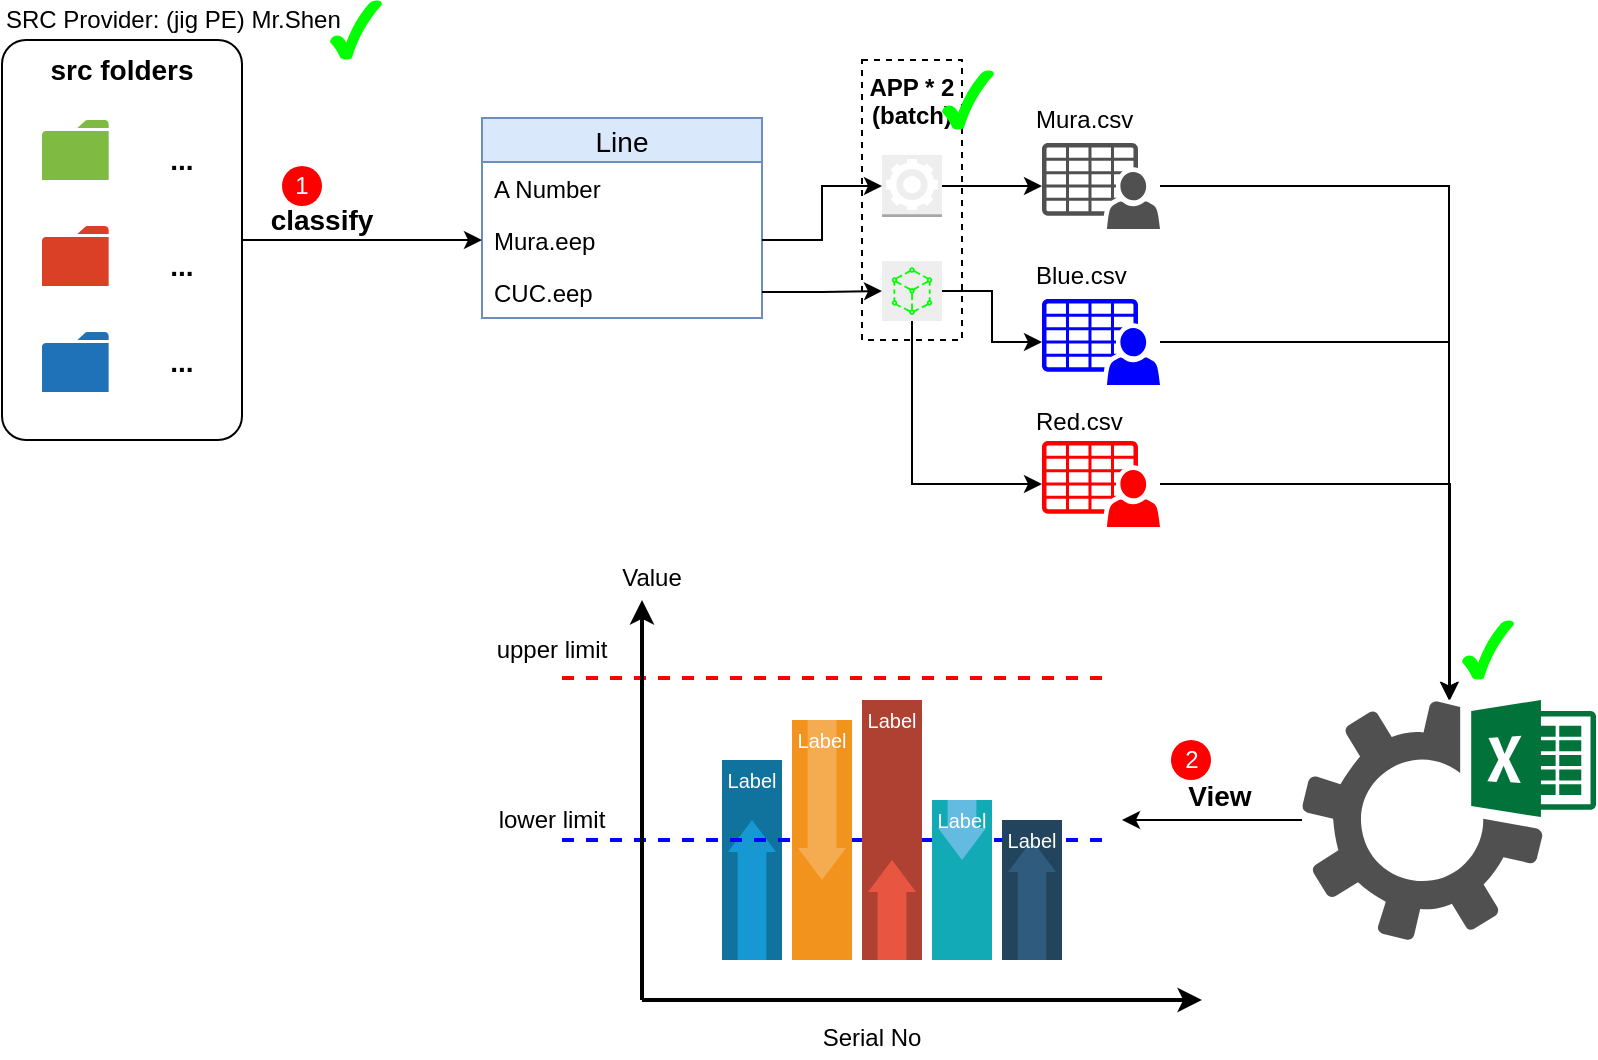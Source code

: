 <mxfile version="14.6.13" type="device"><diagram id="gnUcIg6OlU5VXcWs2XkH" name="Page-1"><mxGraphModel dx="922" dy="568" grid="1" gridSize="10" guides="1" tooltips="1" connect="1" arrows="1" fold="1" page="1" pageScale="1" pageWidth="850" pageHeight="1100" math="0" shadow="0"><root><mxCell id="0"/><mxCell id="1" parent="0"/><mxCell id="13" value="Line" style="swimlane;fontStyle=0;childLayout=stackLayout;horizontal=1;startSize=22;fillColor=#dae8fc;horizontalStack=0;resizeParent=1;resizeParentMax=0;resizeLast=0;collapsible=1;marginBottom=0;swimlaneFillColor=#ffffff;align=center;fontSize=14;strokeColor=#6c8ebf;" parent="1" vertex="1"><mxGeometry x="280" y="100" width="140" height="100" as="geometry"/></mxCell><mxCell id="14" value="A Number" style="text;strokeColor=none;fillColor=none;spacingLeft=4;spacingRight=4;overflow=hidden;rotatable=0;points=[[0,0.5],[1,0.5]];portConstraint=eastwest;fontSize=12;" parent="13" vertex="1"><mxGeometry y="22" width="140" height="26" as="geometry"/></mxCell><mxCell id="15" value="Mura.eep" style="text;strokeColor=none;fillColor=none;spacingLeft=4;spacingRight=4;overflow=hidden;rotatable=0;points=[[0,0.5],[1,0.5]];portConstraint=eastwest;fontSize=12;" parent="13" vertex="1"><mxGeometry y="48" width="140" height="26" as="geometry"/></mxCell><mxCell id="16" value="CUC.eep" style="text;strokeColor=none;fillColor=none;spacingLeft=4;spacingRight=4;overflow=hidden;rotatable=0;points=[[0,0.5],[1,0.5]];portConstraint=eastwest;fontSize=12;" parent="13" vertex="1"><mxGeometry y="74" width="140" height="26" as="geometry"/></mxCell><mxCell id="30" style="edgeStyle=orthogonalEdgeStyle;rounded=0;orthogonalLoop=1;jettySize=auto;html=1;exitX=1;exitY=0.5;exitDx=0;exitDy=0;entryX=0;entryY=0.5;entryDx=0;entryDy=0;fontSize=14;" parent="1" source="17" target="15" edge="1"><mxGeometry relative="1" as="geometry"/></mxCell><mxCell id="17" value="src folders" style="strokeWidth=1;rounded=1;arcSize=10;whiteSpace=wrap;html=1;align=center;fontSize=14;fontStyle=1;verticalAlign=top;" parent="1" vertex="1"><mxGeometry x="40" y="61" width="120" height="200" as="geometry"/></mxCell><mxCell id="18" value="" style="pointerEvents=1;shadow=0;dashed=0;html=1;strokeColor=none;labelPosition=center;verticalLabelPosition=bottom;verticalAlign=top;outlineConnect=0;align=center;shape=mxgraph.office.concepts.folder;fillColor=#7FBA42;aspect=fixed;" parent="1" vertex="1"><mxGeometry x="60" y="101" width="33.33" height="30" as="geometry"/></mxCell><mxCell id="20" value="" style="pointerEvents=1;shadow=0;dashed=0;html=1;strokeColor=none;labelPosition=center;verticalLabelPosition=bottom;verticalAlign=top;outlineConnect=0;align=center;shape=mxgraph.office.concepts.folder;fillColor=#DA4026;aspect=fixed;" parent="1" vertex="1"><mxGeometry x="60" y="154" width="33.33" height="30" as="geometry"/></mxCell><mxCell id="21" value="" style="pointerEvents=1;shadow=0;dashed=0;html=1;strokeColor=none;labelPosition=center;verticalLabelPosition=bottom;verticalAlign=top;outlineConnect=0;align=center;shape=mxgraph.office.concepts.folder;fillColor=#2072B8;aspect=fixed;" parent="1" vertex="1"><mxGeometry x="60" y="207" width="33.33" height="30" as="geometry"/></mxCell><mxCell id="22" value="..." style="text;html=1;strokeColor=none;fillColor=none;align=center;verticalAlign=middle;whiteSpace=wrap;rounded=0;fontSize=14;fontStyle=1" parent="1" vertex="1"><mxGeometry x="110" y="212" width="40" height="20" as="geometry"/></mxCell><mxCell id="23" value="..." style="text;html=1;strokeColor=none;fillColor=none;align=center;verticalAlign=middle;whiteSpace=wrap;rounded=0;fontSize=14;fontStyle=1" parent="1" vertex="1"><mxGeometry x="110" y="164" width="40" height="20" as="geometry"/></mxCell><mxCell id="24" value="..." style="text;html=1;strokeColor=none;fillColor=none;align=center;verticalAlign=middle;whiteSpace=wrap;rounded=0;fontSize=14;fontStyle=1" parent="1" vertex="1"><mxGeometry x="110" y="111" width="40" height="20" as="geometry"/></mxCell><mxCell id="31" value="classify" style="text;html=1;strokeColor=none;fillColor=none;align=center;verticalAlign=middle;whiteSpace=wrap;rounded=0;fontSize=14;fontStyle=1" parent="1" vertex="1"><mxGeometry x="170" y="141" width="60" height="20" as="geometry"/></mxCell><mxCell id="32" value="1" style="ellipse;whiteSpace=wrap;html=1;aspect=fixed;strokeWidth=1;fontSize=12;align=center;verticalAlign=middle;fillColor=#FF0000;strokeColor=none;fontColor=#FFFFFF;" parent="1" vertex="1"><mxGeometry x="180" y="124" width="20" height="20" as="geometry"/></mxCell><mxCell id="41" style="edgeStyle=orthogonalEdgeStyle;rounded=0;orthogonalLoop=1;jettySize=auto;html=1;exitX=1;exitY=0.5;exitDx=0;exitDy=0;exitPerimeter=0;fontSize=12;fontColor=#FFFFFF;" parent="1" source="36" target="40" edge="1"><mxGeometry relative="1" as="geometry"/></mxCell><mxCell id="36" value="" style="outlineConnect=0;dashed=0;verticalLabelPosition=bottom;verticalAlign=top;align=center;html=1;shape=mxgraph.aws3.worker;fillColor=#eeeeee;strokeWidth=1;fontSize=12;strokeColor=#00FF00;" parent="1" vertex="1"><mxGeometry x="480" y="118.5" width="30" height="31" as="geometry"/></mxCell><mxCell id="43" style="edgeStyle=orthogonalEdgeStyle;rounded=0;orthogonalLoop=1;jettySize=auto;html=1;fontSize=12;fontColor=#FFFFFF;" parent="1" source="37" target="42" edge="1"><mxGeometry relative="1" as="geometry"/></mxCell><mxCell id="37" value="" style="outlineConnect=0;gradientDirection=north;fillColor=#eeeeee;strokeColor=#00FF00;dashed=0;verticalLabelPosition=bottom;verticalAlign=top;align=center;html=1;fontSize=12;fontStyle=0;aspect=fixed;shape=mxgraph.aws4.resourceIcon;resIcon=mxgraph.aws4.app_mesh;" parent="1" vertex="1"><mxGeometry x="480" y="171.5" width="30" height="30" as="geometry"/></mxCell><mxCell id="38" style="edgeStyle=orthogonalEdgeStyle;rounded=0;orthogonalLoop=1;jettySize=auto;html=1;exitX=1;exitY=0.5;exitDx=0;exitDy=0;entryX=0;entryY=0.5;entryDx=0;entryDy=0;entryPerimeter=0;fontSize=12;fontColor=#FFFFFF;" parent="1" source="15" target="36" edge="1"><mxGeometry relative="1" as="geometry"/></mxCell><mxCell id="39" style="edgeStyle=orthogonalEdgeStyle;rounded=0;orthogonalLoop=1;jettySize=auto;html=1;exitX=1;exitY=0.5;exitDx=0;exitDy=0;fontSize=12;fontColor=#FFFFFF;" parent="1" source="16" target="37" edge="1"><mxGeometry relative="1" as="geometry"/></mxCell><mxCell id="64" style="edgeStyle=orthogonalEdgeStyle;rounded=0;orthogonalLoop=1;jettySize=auto;html=1;startArrow=none;startFill=0;endArrow=classic;endFill=1;fontSize=12;fontColor=#000000;" parent="1" source="40" target="63" edge="1"><mxGeometry relative="1" as="geometry"/></mxCell><mxCell id="40" value="" style="pointerEvents=1;shadow=0;dashed=0;html=1;strokeColor=none;fillColor=#505050;labelPosition=center;verticalLabelPosition=bottom;verticalAlign=top;outlineConnect=0;align=center;shape=mxgraph.office.users.csv_file;fontSize=12;fontColor=#FFFFFF;" parent="1" vertex="1"><mxGeometry x="560" y="112.5" width="59" height="43" as="geometry"/></mxCell><mxCell id="65" style="edgeStyle=orthogonalEdgeStyle;rounded=0;orthogonalLoop=1;jettySize=auto;html=1;startArrow=none;startFill=0;endArrow=classic;endFill=1;fontSize=12;fontColor=#000000;" parent="1" source="42" target="63" edge="1"><mxGeometry relative="1" as="geometry"/></mxCell><mxCell id="42" value="" style="pointerEvents=1;shadow=0;dashed=0;html=1;strokeColor=none;fillColor=#0000FF;labelPosition=center;verticalLabelPosition=bottom;verticalAlign=top;outlineConnect=0;align=center;shape=mxgraph.office.users.csv_file;fontSize=12;fontColor=#FFFFFF;" parent="1" vertex="1"><mxGeometry x="560" y="190.5" width="59" height="43" as="geometry"/></mxCell><mxCell id="50" style="edgeStyle=orthogonalEdgeStyle;rounded=0;orthogonalLoop=1;jettySize=auto;html=1;fontSize=12;fontColor=#FFFFFF;endArrow=none;endFill=0;startArrow=classic;startFill=1;" parent="1" source="46" target="37" edge="1"><mxGeometry relative="1" as="geometry"/></mxCell><mxCell id="66" style="edgeStyle=orthogonalEdgeStyle;rounded=0;orthogonalLoop=1;jettySize=auto;html=1;startArrow=none;startFill=0;endArrow=classic;endFill=1;fontSize=12;fontColor=#000000;" parent="1" source="46" target="63" edge="1"><mxGeometry relative="1" as="geometry"><Array as="points"><mxPoint x="764" y="283"/></Array></mxGeometry></mxCell><mxCell id="46" value="" style="pointerEvents=1;shadow=0;dashed=0;html=1;strokeColor=none;fillColor=#FF0000;labelPosition=center;verticalLabelPosition=bottom;verticalAlign=top;outlineConnect=0;align=center;shape=mxgraph.office.users.csv_file;fontSize=12;fontColor=#FFFFFF;" parent="1" vertex="1"><mxGeometry x="560" y="261.5" width="59" height="43" as="geometry"/></mxCell><mxCell id="54" value="Mura.csv" style="text;html=1;strokeColor=none;fillColor=none;align=left;verticalAlign=middle;whiteSpace=wrap;rounded=0;fontSize=12;fontColor=#000000;" parent="1" vertex="1"><mxGeometry x="554.5" y="91" width="70" height="20" as="geometry"/></mxCell><mxCell id="55" value="Blue.csv" style="text;html=1;strokeColor=none;fillColor=none;align=left;verticalAlign=middle;whiteSpace=wrap;rounded=0;fontSize=12;fontColor=#000000;" parent="1" vertex="1"><mxGeometry x="554.5" y="169" width="70" height="20" as="geometry"/></mxCell><mxCell id="56" value="Red.csv" style="text;html=1;strokeColor=none;fillColor=none;align=left;verticalAlign=middle;whiteSpace=wrap;rounded=0;fontSize=12;fontColor=#000000;" parent="1" vertex="1"><mxGeometry x="554.5" y="241.5" width="70" height="20" as="geometry"/></mxCell><mxCell id="60" value="APP * 2&lt;br&gt;(batch)" style="text;html=1;strokeColor=#000000;fillColor=none;align=center;verticalAlign=top;whiteSpace=wrap;rounded=0;fontSize=12;fontColor=#000000;dashed=1;fontStyle=1" parent="1" vertex="1"><mxGeometry x="470" y="71" width="50" height="140" as="geometry"/></mxCell><mxCell id="62" value="" style="verticalLabelPosition=bottom;verticalAlign=top;html=1;shape=mxgraph.basic.tick;dashed=1;strokeColor=none;strokeWidth=1;fillColor=#00FF00;fontSize=12;fontColor=#000000;align=left;" parent="1" vertex="1"><mxGeometry x="510" y="76" width="26" height="30" as="geometry"/></mxCell><mxCell id="98" style="edgeStyle=orthogonalEdgeStyle;rounded=0;orthogonalLoop=1;jettySize=auto;html=1;startArrow=none;startFill=0;endArrow=classic;endFill=1;fontSize=12;fontColor=#000000;" parent="1" source="63" edge="1"><mxGeometry relative="1" as="geometry"><mxPoint x="600" y="451" as="targetPoint"/></mxGeometry></mxCell><mxCell id="63" value="" style="pointerEvents=1;shadow=0;dashed=0;html=1;strokeColor=none;fillColor=#505050;labelPosition=center;verticalLabelPosition=bottom;verticalAlign=top;outlineConnect=0;align=center;shape=mxgraph.office.services.excel_services;fontSize=12;fontColor=#000000;" parent="1" vertex="1"><mxGeometry x="690" y="391" width="147" height="120" as="geometry"/></mxCell><mxCell id="67" value="" style="verticalLabelPosition=bottom;verticalAlign=top;html=1;shape=mxgraph.basic.tick;dashed=1;strokeColor=none;strokeWidth=1;fillColor=#00FF00;fontSize=12;fontColor=#000000;align=left;" parent="1" vertex="1"><mxGeometry x="770" y="351" width="26" height="30" as="geometry"/></mxCell><mxCell id="83" value="" style="fillColor=#10739E;strokeColor=none;dashed=1;fontSize=12;fontColor=#000000;align=left;" parent="1" vertex="1"><mxGeometry x="400" y="421" width="30" height="100" as="geometry"/></mxCell><mxCell id="84" value="" style="shape=mxgraph.arrows2.arrow;dy=0.4;dx=16;notch=0;direction=north;fillColor=#1699D3;strokeColor=none;" parent="83" vertex="1"><mxGeometry x="3" y="30" width="24" height="70" as="geometry"/></mxCell><mxCell id="85" value="Label" style="text;html=1;align=center;verticalAlign=middle;whiteSpace=wrap;fontColor=#FFFFFF;fontSize=10;" parent="83" vertex="1"><mxGeometry width="30" height="20" as="geometry"/></mxCell><mxCell id="100" value="" style="endArrow=none;html=1;fontSize=12;fontColor=#000000;strokeColor=#0000FF;strokeWidth=2;dashed=1;" parent="83" edge="1"><mxGeometry width="50" height="50" relative="1" as="geometry"><mxPoint x="-80" y="40" as="sourcePoint"/><mxPoint x="190" y="40" as="targetPoint"/></mxGeometry></mxCell><mxCell id="86" value="" style="fillColor=#F2931E;strokeColor=none;dashed=1;fontSize=12;fontColor=#000000;align=left;" parent="1" vertex="1"><mxGeometry x="435" y="401" width="30" height="120" as="geometry"/></mxCell><mxCell id="87" value="" style="shape=mxgraph.arrows2.arrow;dy=0.4;dx=16;notch=0;direction=south;fillColor=#F5AB50;strokeColor=none;" parent="86" vertex="1"><mxGeometry x="3" width="24" height="80" as="geometry"/></mxCell><mxCell id="88" value="Label" style="text;html=1;align=center;verticalAlign=middle;whiteSpace=wrap;fontColor=#FFFFFF;fontSize=10;" parent="86" vertex="1"><mxGeometry width="30" height="20" as="geometry"/></mxCell><mxCell id="89" value="" style="fillColor=#AE4132;strokeColor=none;dashed=1;fontSize=12;fontColor=#000000;align=left;" parent="1" vertex="1"><mxGeometry x="470" y="391" width="30" height="130" as="geometry"/></mxCell><mxCell id="90" value="" style="shape=mxgraph.arrows2.arrow;dy=0.4;dx=16;notch=0;direction=north;fillColor=#E85642;strokeColor=none;" parent="89" vertex="1"><mxGeometry x="3" y="80" width="24" height="50" as="geometry"/></mxCell><mxCell id="91" value="Label" style="text;html=1;align=center;verticalAlign=middle;whiteSpace=wrap;fontColor=#FFFFFF;fontSize=10;" parent="89" vertex="1"><mxGeometry width="30" height="20" as="geometry"/></mxCell><mxCell id="92" value="" style="fillColor=#12AAB5;strokeColor=none;dashed=1;fontSize=12;fontColor=#000000;align=left;" parent="1" vertex="1"><mxGeometry x="505" y="441" width="30" height="80" as="geometry"/></mxCell><mxCell id="93" value="" style="shape=mxgraph.arrows2.arrow;dy=0.4;dx=16;notch=0;direction=south;fillColor=#64BBE2;strokeColor=none;" parent="92" vertex="1"><mxGeometry x="3" width="24" height="30" as="geometry"/></mxCell><mxCell id="94" value="Label" style="text;html=1;align=center;verticalAlign=middle;whiteSpace=wrap;fontColor=#FFFFFF;fontSize=10;" parent="92" vertex="1"><mxGeometry width="30" height="20" as="geometry"/></mxCell><mxCell id="95" value="" style="fillColor=#23445D;strokeColor=none;dashed=1;fontSize=12;fontColor=#000000;align=left;" parent="1" vertex="1"><mxGeometry x="540" y="451" width="30" height="70" as="geometry"/></mxCell><mxCell id="96" value="" style="shape=mxgraph.arrows2.arrow;dy=0.4;dx=16;notch=0;direction=north;fillColor=#2F5B7C;strokeColor=none;" parent="95" vertex="1"><mxGeometry x="3" y="10" width="24" height="60" as="geometry"/></mxCell><mxCell id="97" value="Label" style="text;html=1;align=center;verticalAlign=middle;whiteSpace=wrap;fontColor=#FFFFFF;fontSize=10;" parent="95" vertex="1"><mxGeometry width="30" height="20" as="geometry"/></mxCell><mxCell id="99" value="" style="endArrow=none;html=1;fontSize=12;fontColor=#000000;strokeColor=#FF0000;strokeWidth=2;dashed=1;" parent="1" edge="1"><mxGeometry width="50" height="50" relative="1" as="geometry"><mxPoint x="320" y="380" as="sourcePoint"/><mxPoint x="590" y="380" as="targetPoint"/></mxGeometry></mxCell><mxCell id="101" value="" style="endArrow=classic;html=1;strokeColor=#000000;strokeWidth=2;fontSize=12;fontColor=#000000;endFill=1;" parent="1" edge="1"><mxGeometry width="50" height="50" relative="1" as="geometry"><mxPoint x="360" y="541" as="sourcePoint"/><mxPoint x="640" y="541" as="targetPoint"/></mxGeometry></mxCell><mxCell id="102" value="" style="endArrow=classic;html=1;strokeColor=#000000;strokeWidth=2;fontSize=12;fontColor=#000000;endFill=1;" parent="1" edge="1"><mxGeometry width="50" height="50" relative="1" as="geometry"><mxPoint x="360" y="541" as="sourcePoint"/><mxPoint x="360" y="341" as="targetPoint"/></mxGeometry></mxCell><mxCell id="103" value="upper limit" style="text;html=1;strokeColor=none;fillColor=none;align=center;verticalAlign=middle;whiteSpace=wrap;rounded=0;dashed=1;fontSize=12;fontColor=#000000;" parent="1" vertex="1"><mxGeometry x="270" y="356" width="90" height="20" as="geometry"/></mxCell><mxCell id="104" value="lower limit" style="text;html=1;strokeColor=none;fillColor=none;align=center;verticalAlign=middle;whiteSpace=wrap;rounded=0;dashed=1;fontSize=12;fontColor=#000000;" parent="1" vertex="1"><mxGeometry x="270" y="441" width="90" height="20" as="geometry"/></mxCell><mxCell id="107" value="SRC Provider: (jig PE) Mr.Shen" style="text;html=1;strokeColor=none;fillColor=none;align=left;verticalAlign=middle;whiteSpace=wrap;rounded=0;dashed=1;fontSize=12;fontColor=#000000;" parent="1" vertex="1"><mxGeometry x="40" y="41" width="190" height="20" as="geometry"/></mxCell><mxCell id="108" value="" style="verticalLabelPosition=bottom;verticalAlign=top;html=1;shape=mxgraph.basic.tick;dashed=1;strokeColor=none;strokeWidth=1;fillColor=#00FF00;fontSize=12;fontColor=#000000;align=left;" parent="1" vertex="1"><mxGeometry x="204" y="41" width="26" height="30" as="geometry"/></mxCell><mxCell id="109" value="View" style="text;html=1;strokeColor=none;fillColor=none;align=center;verticalAlign=middle;whiteSpace=wrap;rounded=0;fontSize=14;fontStyle=1" parent="1" vertex="1"><mxGeometry x="619" y="429" width="60" height="20" as="geometry"/></mxCell><mxCell id="110" value="2" style="ellipse;whiteSpace=wrap;html=1;aspect=fixed;strokeWidth=1;fontSize=12;align=center;verticalAlign=middle;fillColor=#FF0000;strokeColor=none;fontColor=#FFFFFF;" parent="1" vertex="1"><mxGeometry x="624.5" y="411" width="20" height="20" as="geometry"/></mxCell><mxCell id="bzKxC4d1PtKCyqh7S6Zw-110" value="Serial No" style="text;html=1;strokeColor=none;fillColor=none;align=center;verticalAlign=middle;whiteSpace=wrap;rounded=0;" vertex="1" parent="1"><mxGeometry x="430" y="550" width="90" height="20" as="geometry"/></mxCell><mxCell id="bzKxC4d1PtKCyqh7S6Zw-111" value="Value" style="text;html=1;strokeColor=none;fillColor=none;align=center;verticalAlign=middle;whiteSpace=wrap;rounded=0;" vertex="1" parent="1"><mxGeometry x="320" y="320" width="90" height="20" as="geometry"/></mxCell></root></mxGraphModel></diagram></mxfile>